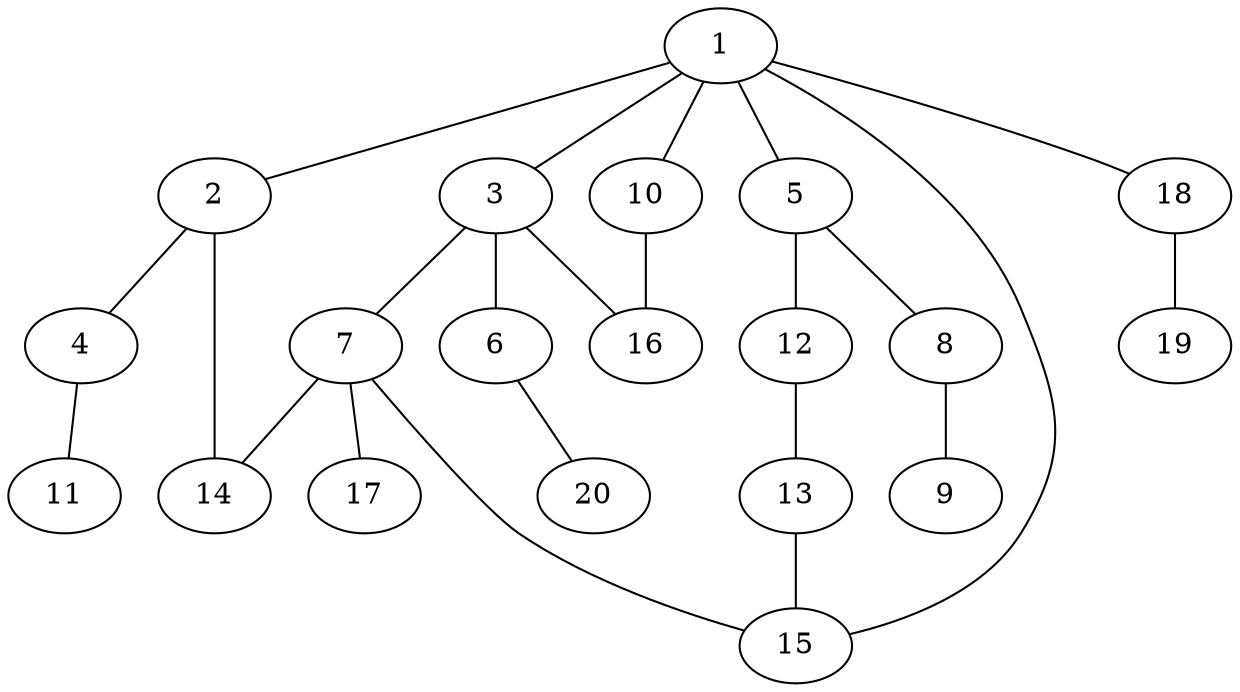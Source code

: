 graph graphname {1--2
1--3
1--5
1--10
1--15
1--18
2--4
2--14
3--6
3--7
3--16
4--11
5--8
5--12
6--20
7--14
7--15
7--17
8--9
10--16
12--13
13--15
18--19
}